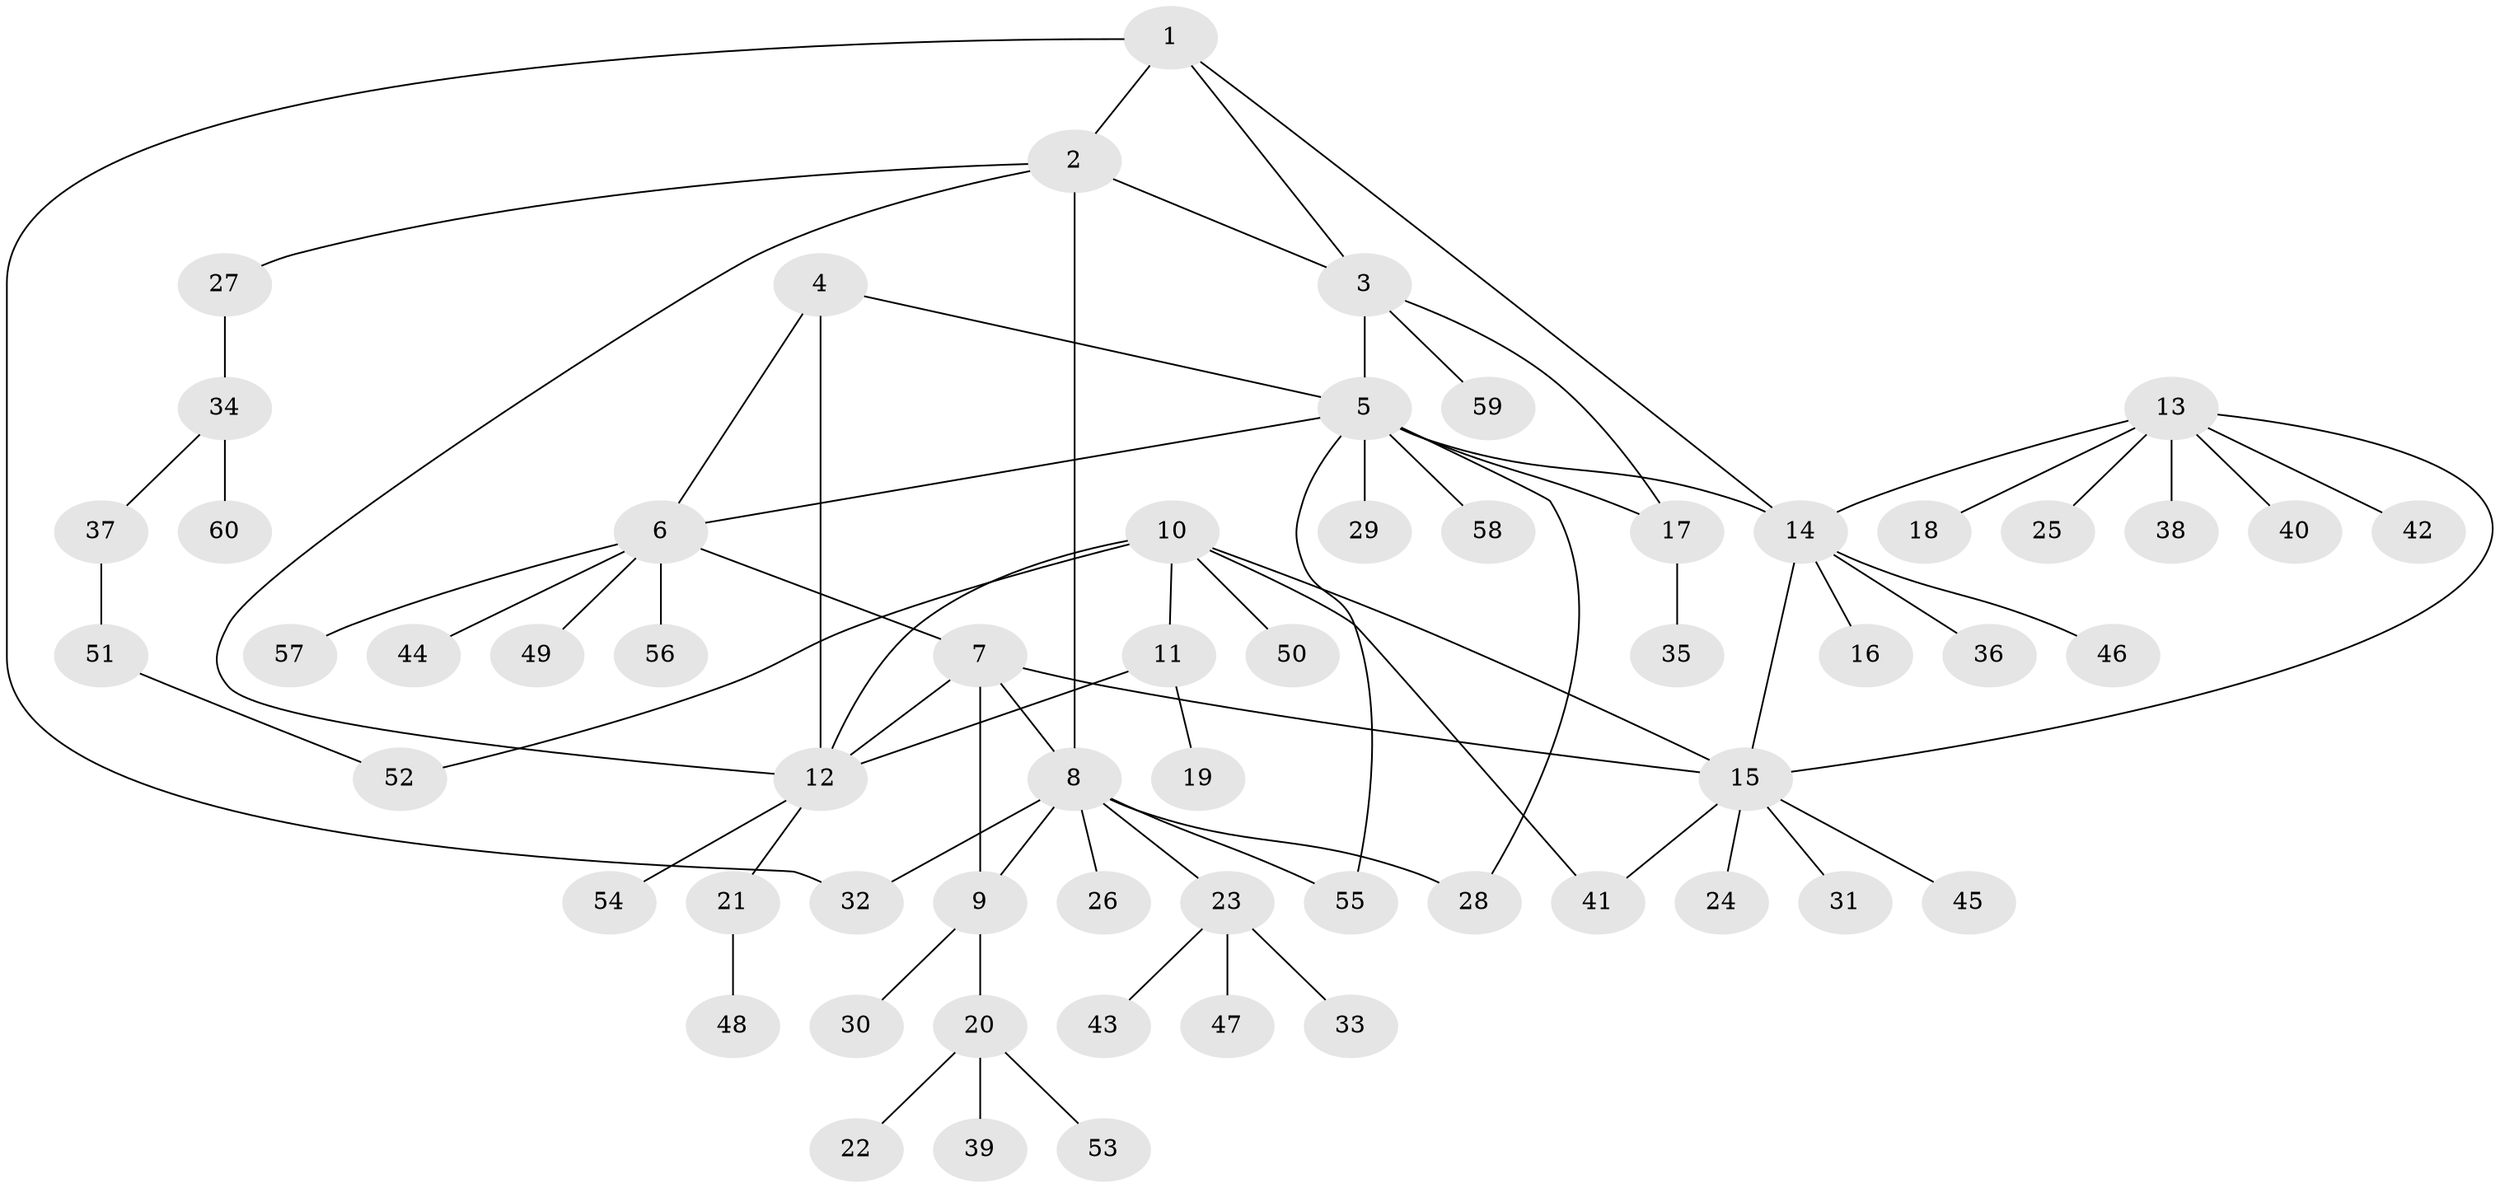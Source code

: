 // Generated by graph-tools (version 1.1) at 2025/54/03/09/25 04:54:31]
// undirected, 60 vertices, 76 edges
graph export_dot {
graph [start="1"]
  node [color=gray90,style=filled];
  1;
  2;
  3;
  4;
  5;
  6;
  7;
  8;
  9;
  10;
  11;
  12;
  13;
  14;
  15;
  16;
  17;
  18;
  19;
  20;
  21;
  22;
  23;
  24;
  25;
  26;
  27;
  28;
  29;
  30;
  31;
  32;
  33;
  34;
  35;
  36;
  37;
  38;
  39;
  40;
  41;
  42;
  43;
  44;
  45;
  46;
  47;
  48;
  49;
  50;
  51;
  52;
  53;
  54;
  55;
  56;
  57;
  58;
  59;
  60;
  1 -- 2;
  1 -- 3;
  1 -- 14;
  1 -- 32;
  2 -- 3;
  2 -- 8;
  2 -- 12;
  2 -- 27;
  3 -- 5;
  3 -- 17;
  3 -- 59;
  4 -- 5;
  4 -- 6;
  4 -- 12;
  5 -- 6;
  5 -- 14;
  5 -- 17;
  5 -- 28;
  5 -- 29;
  5 -- 55;
  5 -- 58;
  6 -- 7;
  6 -- 44;
  6 -- 49;
  6 -- 56;
  6 -- 57;
  7 -- 8;
  7 -- 9;
  7 -- 12;
  7 -- 15;
  8 -- 9;
  8 -- 23;
  8 -- 26;
  8 -- 28;
  8 -- 32;
  8 -- 55;
  9 -- 20;
  9 -- 30;
  10 -- 11;
  10 -- 12;
  10 -- 15;
  10 -- 41;
  10 -- 50;
  10 -- 52;
  11 -- 12;
  11 -- 19;
  12 -- 21;
  12 -- 54;
  13 -- 14;
  13 -- 15;
  13 -- 18;
  13 -- 25;
  13 -- 38;
  13 -- 40;
  13 -- 42;
  14 -- 15;
  14 -- 16;
  14 -- 36;
  14 -- 46;
  15 -- 24;
  15 -- 31;
  15 -- 41;
  15 -- 45;
  17 -- 35;
  20 -- 22;
  20 -- 39;
  20 -- 53;
  21 -- 48;
  23 -- 33;
  23 -- 43;
  23 -- 47;
  27 -- 34;
  34 -- 37;
  34 -- 60;
  37 -- 51;
  51 -- 52;
}
